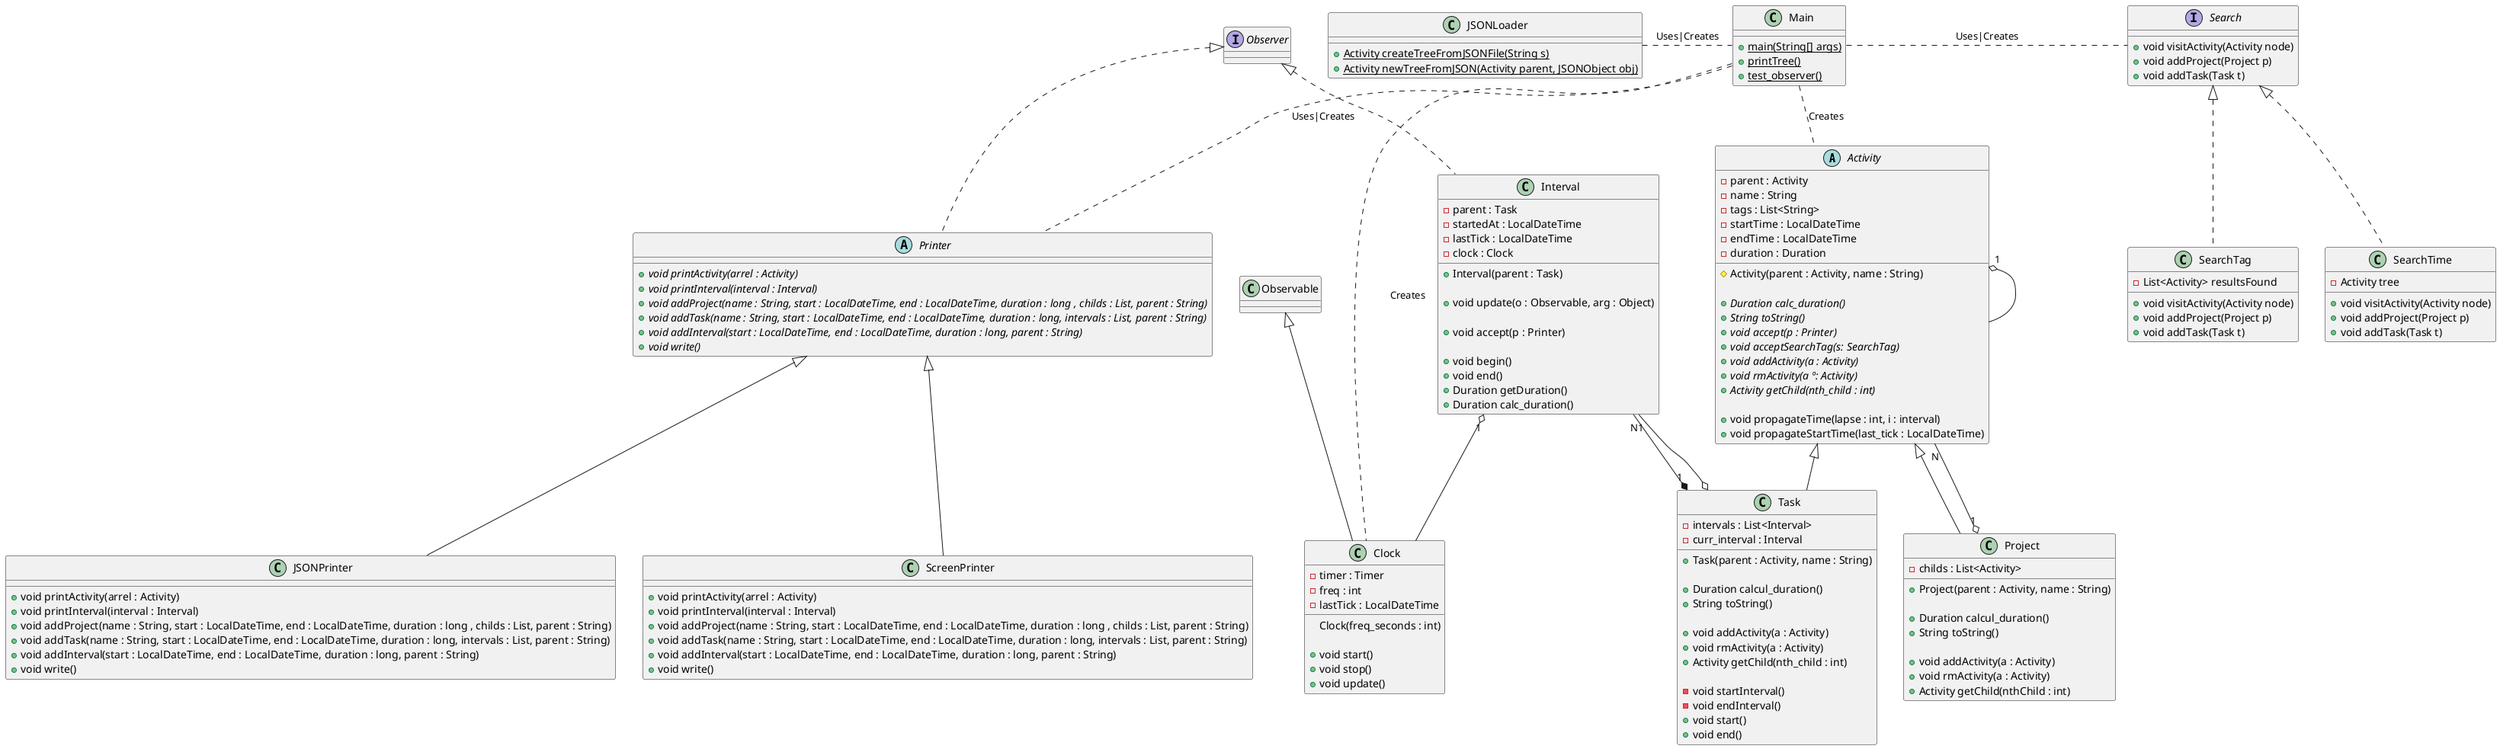 @startuml

'Layout
together {
    class Activity
    class Task
    class Project
}

together {
    class Task
    class Interval
}

'Relations
Main .. Activity : "Creates"
Main .. Clock : "Creates"
Main . Printer : "Uses|Creates"
JSONLoader . Main : "Uses|Creates"
Main . Search : "Uses|Creates"


Activity "1" o-- Activity
Project "1" o-- "N" Activity
Task "1" *-- "N" Interval

Interval "1" --o Task
Interval "1" o-- Clock



'Classes
''Entry point
class Main {

    {static} + main(String[] args)
    {static} + printTree()
    {static} + test_observer()

}

''Composite
abstract class Activity {

    'Private vars
    - parent : Activity
    - name : String
    - tags : List<String>
    - startTime : LocalDateTime
    - endTime : LocalDateTime
    - duration : Duration
    
    'Constructor
    # Activity(parent : Activity, name : String)

    'Composite methods
    ''Recursive ones
    {abstract} + Duration calc_duration()
    {abstract} + String toString()
    {abstract} + void accept(p : Printer)
    {abstract} + void acceptSearchTag(s: SearchTag)
    ''Tree edition
    {abstract} + void addActivity(a : Activity)
    {abstract} + void rmActivity(a º: Activity)
    {abstract} + Activity getChild(nth_child : int)

    'Back propagation
    + void propagateTime(lapse : int, i : interval)
    + void propagateStartTime(last_tick : LocalDateTime)
}

class Project extends Activity {

    'Private vars
    - childs : List<Activity>

    'Constructor
    + Project(parent : Activity, name : String)

    'Composite methods
    + Duration calcul_duration()
    + String toString()

    + void addActivity(a : Activity)
    + void rmActivity(a : Activity)
    + Activity getChild(nthChild : int)
}

class Task extends Activity {

    'Private vars
    - intervals : List<Interval>
    - curr_interval : Interval

    'Constructor
    + Task(parent : Activity, name : String)

    'Composite methods
    + Duration calcul_duration()
    + String toString()

    + void addActivity(a : Activity)
    + void rmActivity(a : Activity)
    + Activity getChild(nth_child : int)

    'Leaf specific methods
    - void startInterval()
    - void endInterval()
    + void start()
    + void end()
}

''Observer
class Interval implements Observer {

    'Private vars
    - parent : Task
    - startedAt : LocalDateTime
    - lastTick : LocalDateTime
    - clock : Clock
    

    'Constructor
    + Interval(parent : Task)

    'Observer patterns
    + void update(o : Observable, arg : Object)

    'Visitor
    + void accept(p : Printer)

    'Implementation specific
    + void begin()
    + void end()
    + Duration getDuration()
    +Duration calc_duration()
}

class Clock extends Observable {

    'Private vars
    - timer : Timer
    - freq : int
    - lastTick : LocalDateTime

    'Constructor
    Clock(freq_seconds : int)

    'Methods
    + void start()
    + void stop()
    + void update()

}

''Visitor pattern Printers
abstract class Printer implements Observer {

    {abstract} + void printActivity(arrel : Activity)
    {abstract} + void printInterval(interval : Interval)
    
    {abstract} + void addProject(name : String, start : LocalDateTime, end : LocalDateTime, duration : long , childs : List, parent : String)
    {abstract} + void addTask(name : String, start : LocalDateTime, end : LocalDateTime, duration : long, intervals : List, parent : String)
    {abstract} + void addInterval(start : LocalDateTime, end : LocalDateTime, duration : long, parent : String)
    {abstract} + void write()

}

class ScreenPrinter extends Printer {

    + void printActivity(arrel : Activity)
    + void printInterval(interval : Interval)
    + void addProject(name : String, start : LocalDateTime, end : LocalDateTime, duration : long , childs : List, parent : String)
    + void addTask(name : String, start : LocalDateTime, end : LocalDateTime, duration : long, intervals : List, parent : String)
    + void addInterval(start : LocalDateTime, end : LocalDateTime, duration : long, parent : String)
    + void write()
}


class JSONPrinter extends Printer {

    + void printActivity(arrel : Activity)
    + void printInterval(interval : Interval)
    + void addProject(name : String, start : LocalDateTime, end : LocalDateTime, duration : long , childs : List, parent : String)
    + void addTask(name : String, start : LocalDateTime, end : LocalDateTime, duration : long, intervals : List, parent : String)
    + void addInterval(start : LocalDateTime, end : LocalDateTime, duration : long, parent : String)
    + void write()
}

class JSONLoader {
    + {static} Activity createTreeFromJSONFile(String s)
    + {static} Activity newTreeFromJSON(Activity parent, JSONObject obj)
}

interface Search {
    + void visitActivity(Activity node)
    + void addProject(Project p)
    + void addTask(Task t)
}

class SearchTag implements Search {
    - List<Activity> resultsFound
    + void visitActivity(Activity node)
    + void addProject(Project p)
    + void addTask(Task t)
}

class SearchTime implements Search {
   - Activity tree
    + void visitActivity(Activity node)
    + void addProject(Project p)
    + void addTask(Task t)
}


@enduml
